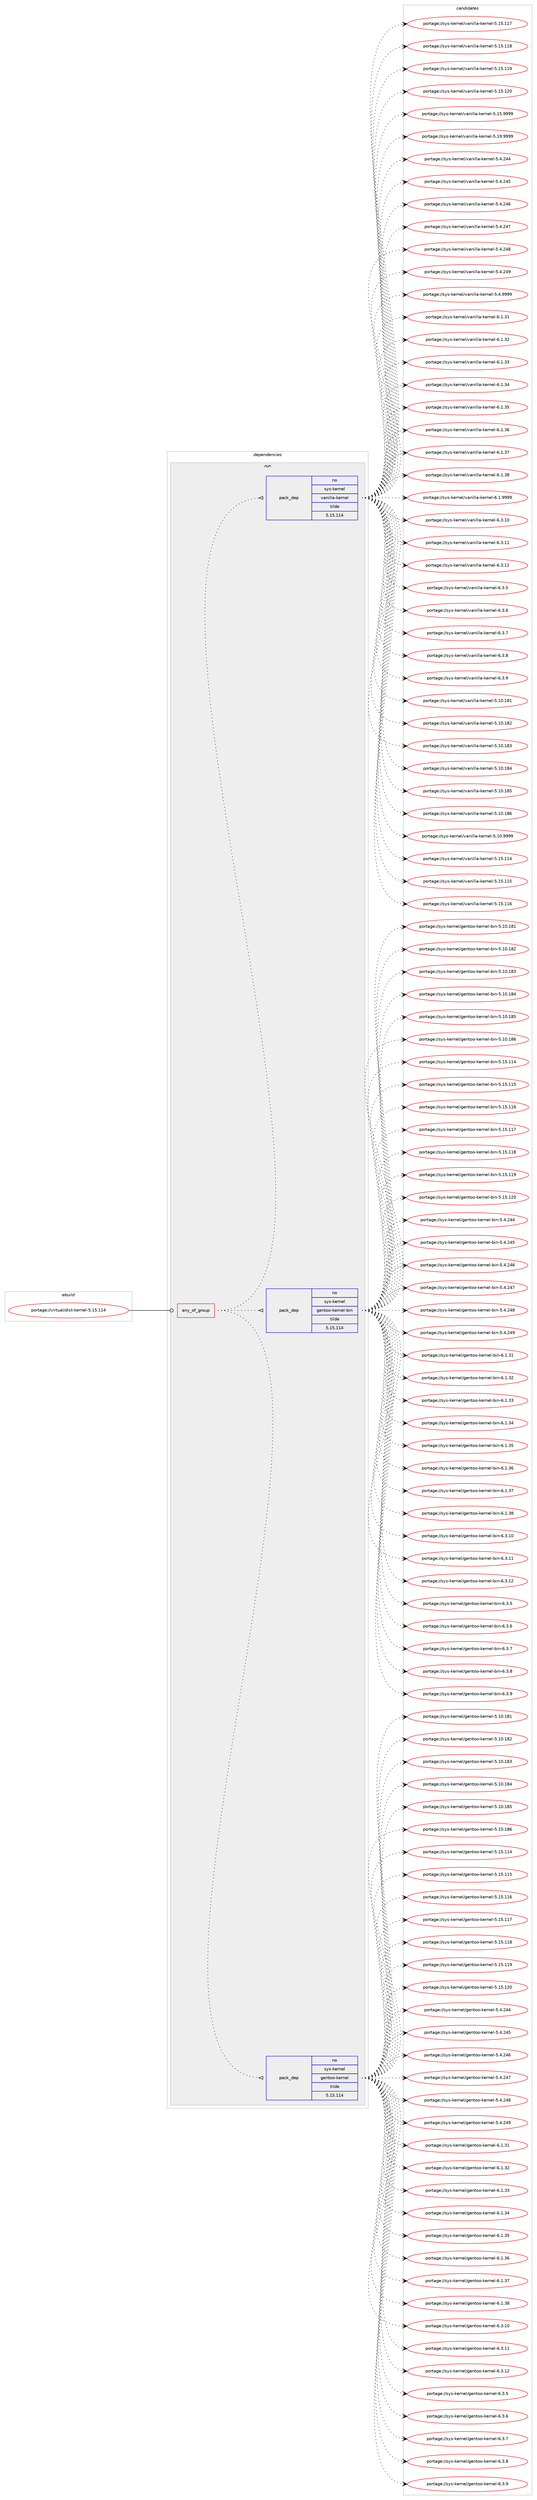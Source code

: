 digraph prolog {

# *************
# Graph options
# *************

newrank=true;
concentrate=true;
compound=true;
graph [rankdir=LR,fontname=Helvetica,fontsize=10,ranksep=1.5];#, ranksep=2.5, nodesep=0.2];
edge  [arrowhead=vee];
node  [fontname=Helvetica,fontsize=10];

# **********
# The ebuild
# **********

subgraph cluster_leftcol {
color=gray;
label=<<i>ebuild</i>>;
id [label="portage://virtual/dist-kernel-5.15.114", color=red, width=4, href="../virtual/dist-kernel-5.15.114.svg"];
}

# ****************
# The dependencies
# ****************

subgraph cluster_midcol {
color=gray;
label=<<i>dependencies</i>>;
subgraph cluster_compile {
fillcolor="#eeeeee";
style=filled;
label=<<i>compile</i>>;
}
subgraph cluster_compileandrun {
fillcolor="#eeeeee";
style=filled;
label=<<i>compile and run</i>>;
}
subgraph cluster_run {
fillcolor="#eeeeee";
style=filled;
label=<<i>run</i>>;
subgraph any15 {
dependency265 [label=<<TABLE BORDER="0" CELLBORDER="1" CELLSPACING="0" CELLPADDING="4"><TR><TD CELLPADDING="10">any_of_group</TD></TR></TABLE>>, shape=none, color=red];subgraph pack154 {
dependency266 [label=<<TABLE BORDER="0" CELLBORDER="1" CELLSPACING="0" CELLPADDING="4" WIDTH="220"><TR><TD ROWSPAN="6" CELLPADDING="30">pack_dep</TD></TR><TR><TD WIDTH="110">no</TD></TR><TR><TD>sys-kernel</TD></TR><TR><TD>gentoo-kernel</TD></TR><TR><TD>tilde</TD></TR><TR><TD>5.15.114</TD></TR></TABLE>>, shape=none, color=blue];
}
dependency265:e -> dependency266:w [weight=20,style="dotted",arrowhead="oinv"];
subgraph pack155 {
dependency267 [label=<<TABLE BORDER="0" CELLBORDER="1" CELLSPACING="0" CELLPADDING="4" WIDTH="220"><TR><TD ROWSPAN="6" CELLPADDING="30">pack_dep</TD></TR><TR><TD WIDTH="110">no</TD></TR><TR><TD>sys-kernel</TD></TR><TR><TD>gentoo-kernel-bin</TD></TR><TR><TD>tilde</TD></TR><TR><TD>5.15.114</TD></TR></TABLE>>, shape=none, color=blue];
}
dependency265:e -> dependency267:w [weight=20,style="dotted",arrowhead="oinv"];
subgraph pack156 {
dependency268 [label=<<TABLE BORDER="0" CELLBORDER="1" CELLSPACING="0" CELLPADDING="4" WIDTH="220"><TR><TD ROWSPAN="6" CELLPADDING="30">pack_dep</TD></TR><TR><TD WIDTH="110">no</TD></TR><TR><TD>sys-kernel</TD></TR><TR><TD>vanilla-kernel</TD></TR><TR><TD>tilde</TD></TR><TR><TD>5.15.114</TD></TR></TABLE>>, shape=none, color=blue];
}
dependency265:e -> dependency268:w [weight=20,style="dotted",arrowhead="oinv"];
}
id:e -> dependency265:w [weight=20,style="solid",arrowhead="odot"];
}
}

# **************
# The candidates
# **************

subgraph cluster_choices {
rank=same;
color=gray;
label=<<i>candidates</i>>;

subgraph choice154 {
color=black;
nodesep=1;
choice115121115451071011141101011084710310111011611111145107101114110101108455346494846495649 [label="portage://sys-kernel/gentoo-kernel-5.10.181", color=red, width=4,href="../sys-kernel/gentoo-kernel-5.10.181.svg"];
choice115121115451071011141101011084710310111011611111145107101114110101108455346494846495650 [label="portage://sys-kernel/gentoo-kernel-5.10.182", color=red, width=4,href="../sys-kernel/gentoo-kernel-5.10.182.svg"];
choice115121115451071011141101011084710310111011611111145107101114110101108455346494846495651 [label="portage://sys-kernel/gentoo-kernel-5.10.183", color=red, width=4,href="../sys-kernel/gentoo-kernel-5.10.183.svg"];
choice115121115451071011141101011084710310111011611111145107101114110101108455346494846495652 [label="portage://sys-kernel/gentoo-kernel-5.10.184", color=red, width=4,href="../sys-kernel/gentoo-kernel-5.10.184.svg"];
choice115121115451071011141101011084710310111011611111145107101114110101108455346494846495653 [label="portage://sys-kernel/gentoo-kernel-5.10.185", color=red, width=4,href="../sys-kernel/gentoo-kernel-5.10.185.svg"];
choice115121115451071011141101011084710310111011611111145107101114110101108455346494846495654 [label="portage://sys-kernel/gentoo-kernel-5.10.186", color=red, width=4,href="../sys-kernel/gentoo-kernel-5.10.186.svg"];
choice115121115451071011141101011084710310111011611111145107101114110101108455346495346494952 [label="portage://sys-kernel/gentoo-kernel-5.15.114", color=red, width=4,href="../sys-kernel/gentoo-kernel-5.15.114.svg"];
choice115121115451071011141101011084710310111011611111145107101114110101108455346495346494953 [label="portage://sys-kernel/gentoo-kernel-5.15.115", color=red, width=4,href="../sys-kernel/gentoo-kernel-5.15.115.svg"];
choice115121115451071011141101011084710310111011611111145107101114110101108455346495346494954 [label="portage://sys-kernel/gentoo-kernel-5.15.116", color=red, width=4,href="../sys-kernel/gentoo-kernel-5.15.116.svg"];
choice115121115451071011141101011084710310111011611111145107101114110101108455346495346494955 [label="portage://sys-kernel/gentoo-kernel-5.15.117", color=red, width=4,href="../sys-kernel/gentoo-kernel-5.15.117.svg"];
choice115121115451071011141101011084710310111011611111145107101114110101108455346495346494956 [label="portage://sys-kernel/gentoo-kernel-5.15.118", color=red, width=4,href="../sys-kernel/gentoo-kernel-5.15.118.svg"];
choice115121115451071011141101011084710310111011611111145107101114110101108455346495346494957 [label="portage://sys-kernel/gentoo-kernel-5.15.119", color=red, width=4,href="../sys-kernel/gentoo-kernel-5.15.119.svg"];
choice115121115451071011141101011084710310111011611111145107101114110101108455346495346495048 [label="portage://sys-kernel/gentoo-kernel-5.15.120", color=red, width=4,href="../sys-kernel/gentoo-kernel-5.15.120.svg"];
choice1151211154510710111411010110847103101110116111111451071011141101011084553465246505252 [label="portage://sys-kernel/gentoo-kernel-5.4.244", color=red, width=4,href="../sys-kernel/gentoo-kernel-5.4.244.svg"];
choice1151211154510710111411010110847103101110116111111451071011141101011084553465246505253 [label="portage://sys-kernel/gentoo-kernel-5.4.245", color=red, width=4,href="../sys-kernel/gentoo-kernel-5.4.245.svg"];
choice1151211154510710111411010110847103101110116111111451071011141101011084553465246505254 [label="portage://sys-kernel/gentoo-kernel-5.4.246", color=red, width=4,href="../sys-kernel/gentoo-kernel-5.4.246.svg"];
choice1151211154510710111411010110847103101110116111111451071011141101011084553465246505255 [label="portage://sys-kernel/gentoo-kernel-5.4.247", color=red, width=4,href="../sys-kernel/gentoo-kernel-5.4.247.svg"];
choice1151211154510710111411010110847103101110116111111451071011141101011084553465246505256 [label="portage://sys-kernel/gentoo-kernel-5.4.248", color=red, width=4,href="../sys-kernel/gentoo-kernel-5.4.248.svg"];
choice1151211154510710111411010110847103101110116111111451071011141101011084553465246505257 [label="portage://sys-kernel/gentoo-kernel-5.4.249", color=red, width=4,href="../sys-kernel/gentoo-kernel-5.4.249.svg"];
choice11512111545107101114110101108471031011101161111114510710111411010110845544649465149 [label="portage://sys-kernel/gentoo-kernel-6.1.31", color=red, width=4,href="../sys-kernel/gentoo-kernel-6.1.31.svg"];
choice11512111545107101114110101108471031011101161111114510710111411010110845544649465150 [label="portage://sys-kernel/gentoo-kernel-6.1.32", color=red, width=4,href="../sys-kernel/gentoo-kernel-6.1.32.svg"];
choice11512111545107101114110101108471031011101161111114510710111411010110845544649465151 [label="portage://sys-kernel/gentoo-kernel-6.1.33", color=red, width=4,href="../sys-kernel/gentoo-kernel-6.1.33.svg"];
choice11512111545107101114110101108471031011101161111114510710111411010110845544649465152 [label="portage://sys-kernel/gentoo-kernel-6.1.34", color=red, width=4,href="../sys-kernel/gentoo-kernel-6.1.34.svg"];
choice11512111545107101114110101108471031011101161111114510710111411010110845544649465153 [label="portage://sys-kernel/gentoo-kernel-6.1.35", color=red, width=4,href="../sys-kernel/gentoo-kernel-6.1.35.svg"];
choice11512111545107101114110101108471031011101161111114510710111411010110845544649465154 [label="portage://sys-kernel/gentoo-kernel-6.1.36", color=red, width=4,href="../sys-kernel/gentoo-kernel-6.1.36.svg"];
choice11512111545107101114110101108471031011101161111114510710111411010110845544649465155 [label="portage://sys-kernel/gentoo-kernel-6.1.37", color=red, width=4,href="../sys-kernel/gentoo-kernel-6.1.37.svg"];
choice11512111545107101114110101108471031011101161111114510710111411010110845544649465156 [label="portage://sys-kernel/gentoo-kernel-6.1.38", color=red, width=4,href="../sys-kernel/gentoo-kernel-6.1.38.svg"];
choice11512111545107101114110101108471031011101161111114510710111411010110845544651464948 [label="portage://sys-kernel/gentoo-kernel-6.3.10", color=red, width=4,href="../sys-kernel/gentoo-kernel-6.3.10.svg"];
choice11512111545107101114110101108471031011101161111114510710111411010110845544651464949 [label="portage://sys-kernel/gentoo-kernel-6.3.11", color=red, width=4,href="../sys-kernel/gentoo-kernel-6.3.11.svg"];
choice11512111545107101114110101108471031011101161111114510710111411010110845544651464950 [label="portage://sys-kernel/gentoo-kernel-6.3.12", color=red, width=4,href="../sys-kernel/gentoo-kernel-6.3.12.svg"];
choice115121115451071011141101011084710310111011611111145107101114110101108455446514653 [label="portage://sys-kernel/gentoo-kernel-6.3.5", color=red, width=4,href="../sys-kernel/gentoo-kernel-6.3.5.svg"];
choice115121115451071011141101011084710310111011611111145107101114110101108455446514654 [label="portage://sys-kernel/gentoo-kernel-6.3.6", color=red, width=4,href="../sys-kernel/gentoo-kernel-6.3.6.svg"];
choice115121115451071011141101011084710310111011611111145107101114110101108455446514655 [label="portage://sys-kernel/gentoo-kernel-6.3.7", color=red, width=4,href="../sys-kernel/gentoo-kernel-6.3.7.svg"];
choice115121115451071011141101011084710310111011611111145107101114110101108455446514656 [label="portage://sys-kernel/gentoo-kernel-6.3.8", color=red, width=4,href="../sys-kernel/gentoo-kernel-6.3.8.svg"];
choice115121115451071011141101011084710310111011611111145107101114110101108455446514657 [label="portage://sys-kernel/gentoo-kernel-6.3.9", color=red, width=4,href="../sys-kernel/gentoo-kernel-6.3.9.svg"];
dependency266:e -> choice115121115451071011141101011084710310111011611111145107101114110101108455346494846495649:w [style=dotted,weight="100"];
dependency266:e -> choice115121115451071011141101011084710310111011611111145107101114110101108455346494846495650:w [style=dotted,weight="100"];
dependency266:e -> choice115121115451071011141101011084710310111011611111145107101114110101108455346494846495651:w [style=dotted,weight="100"];
dependency266:e -> choice115121115451071011141101011084710310111011611111145107101114110101108455346494846495652:w [style=dotted,weight="100"];
dependency266:e -> choice115121115451071011141101011084710310111011611111145107101114110101108455346494846495653:w [style=dotted,weight="100"];
dependency266:e -> choice115121115451071011141101011084710310111011611111145107101114110101108455346494846495654:w [style=dotted,weight="100"];
dependency266:e -> choice115121115451071011141101011084710310111011611111145107101114110101108455346495346494952:w [style=dotted,weight="100"];
dependency266:e -> choice115121115451071011141101011084710310111011611111145107101114110101108455346495346494953:w [style=dotted,weight="100"];
dependency266:e -> choice115121115451071011141101011084710310111011611111145107101114110101108455346495346494954:w [style=dotted,weight="100"];
dependency266:e -> choice115121115451071011141101011084710310111011611111145107101114110101108455346495346494955:w [style=dotted,weight="100"];
dependency266:e -> choice115121115451071011141101011084710310111011611111145107101114110101108455346495346494956:w [style=dotted,weight="100"];
dependency266:e -> choice115121115451071011141101011084710310111011611111145107101114110101108455346495346494957:w [style=dotted,weight="100"];
dependency266:e -> choice115121115451071011141101011084710310111011611111145107101114110101108455346495346495048:w [style=dotted,weight="100"];
dependency266:e -> choice1151211154510710111411010110847103101110116111111451071011141101011084553465246505252:w [style=dotted,weight="100"];
dependency266:e -> choice1151211154510710111411010110847103101110116111111451071011141101011084553465246505253:w [style=dotted,weight="100"];
dependency266:e -> choice1151211154510710111411010110847103101110116111111451071011141101011084553465246505254:w [style=dotted,weight="100"];
dependency266:e -> choice1151211154510710111411010110847103101110116111111451071011141101011084553465246505255:w [style=dotted,weight="100"];
dependency266:e -> choice1151211154510710111411010110847103101110116111111451071011141101011084553465246505256:w [style=dotted,weight="100"];
dependency266:e -> choice1151211154510710111411010110847103101110116111111451071011141101011084553465246505257:w [style=dotted,weight="100"];
dependency266:e -> choice11512111545107101114110101108471031011101161111114510710111411010110845544649465149:w [style=dotted,weight="100"];
dependency266:e -> choice11512111545107101114110101108471031011101161111114510710111411010110845544649465150:w [style=dotted,weight="100"];
dependency266:e -> choice11512111545107101114110101108471031011101161111114510710111411010110845544649465151:w [style=dotted,weight="100"];
dependency266:e -> choice11512111545107101114110101108471031011101161111114510710111411010110845544649465152:w [style=dotted,weight="100"];
dependency266:e -> choice11512111545107101114110101108471031011101161111114510710111411010110845544649465153:w [style=dotted,weight="100"];
dependency266:e -> choice11512111545107101114110101108471031011101161111114510710111411010110845544649465154:w [style=dotted,weight="100"];
dependency266:e -> choice11512111545107101114110101108471031011101161111114510710111411010110845544649465155:w [style=dotted,weight="100"];
dependency266:e -> choice11512111545107101114110101108471031011101161111114510710111411010110845544649465156:w [style=dotted,weight="100"];
dependency266:e -> choice11512111545107101114110101108471031011101161111114510710111411010110845544651464948:w [style=dotted,weight="100"];
dependency266:e -> choice11512111545107101114110101108471031011101161111114510710111411010110845544651464949:w [style=dotted,weight="100"];
dependency266:e -> choice11512111545107101114110101108471031011101161111114510710111411010110845544651464950:w [style=dotted,weight="100"];
dependency266:e -> choice115121115451071011141101011084710310111011611111145107101114110101108455446514653:w [style=dotted,weight="100"];
dependency266:e -> choice115121115451071011141101011084710310111011611111145107101114110101108455446514654:w [style=dotted,weight="100"];
dependency266:e -> choice115121115451071011141101011084710310111011611111145107101114110101108455446514655:w [style=dotted,weight="100"];
dependency266:e -> choice115121115451071011141101011084710310111011611111145107101114110101108455446514656:w [style=dotted,weight="100"];
dependency266:e -> choice115121115451071011141101011084710310111011611111145107101114110101108455446514657:w [style=dotted,weight="100"];
}
subgraph choice155 {
color=black;
nodesep=1;
choice1151211154510710111411010110847103101110116111111451071011141101011084598105110455346494846495649 [label="portage://sys-kernel/gentoo-kernel-bin-5.10.181", color=red, width=4,href="../sys-kernel/gentoo-kernel-bin-5.10.181.svg"];
choice1151211154510710111411010110847103101110116111111451071011141101011084598105110455346494846495650 [label="portage://sys-kernel/gentoo-kernel-bin-5.10.182", color=red, width=4,href="../sys-kernel/gentoo-kernel-bin-5.10.182.svg"];
choice1151211154510710111411010110847103101110116111111451071011141101011084598105110455346494846495651 [label="portage://sys-kernel/gentoo-kernel-bin-5.10.183", color=red, width=4,href="../sys-kernel/gentoo-kernel-bin-5.10.183.svg"];
choice1151211154510710111411010110847103101110116111111451071011141101011084598105110455346494846495652 [label="portage://sys-kernel/gentoo-kernel-bin-5.10.184", color=red, width=4,href="../sys-kernel/gentoo-kernel-bin-5.10.184.svg"];
choice1151211154510710111411010110847103101110116111111451071011141101011084598105110455346494846495653 [label="portage://sys-kernel/gentoo-kernel-bin-5.10.185", color=red, width=4,href="../sys-kernel/gentoo-kernel-bin-5.10.185.svg"];
choice1151211154510710111411010110847103101110116111111451071011141101011084598105110455346494846495654 [label="portage://sys-kernel/gentoo-kernel-bin-5.10.186", color=red, width=4,href="../sys-kernel/gentoo-kernel-bin-5.10.186.svg"];
choice1151211154510710111411010110847103101110116111111451071011141101011084598105110455346495346494952 [label="portage://sys-kernel/gentoo-kernel-bin-5.15.114", color=red, width=4,href="../sys-kernel/gentoo-kernel-bin-5.15.114.svg"];
choice1151211154510710111411010110847103101110116111111451071011141101011084598105110455346495346494953 [label="portage://sys-kernel/gentoo-kernel-bin-5.15.115", color=red, width=4,href="../sys-kernel/gentoo-kernel-bin-5.15.115.svg"];
choice1151211154510710111411010110847103101110116111111451071011141101011084598105110455346495346494954 [label="portage://sys-kernel/gentoo-kernel-bin-5.15.116", color=red, width=4,href="../sys-kernel/gentoo-kernel-bin-5.15.116.svg"];
choice1151211154510710111411010110847103101110116111111451071011141101011084598105110455346495346494955 [label="portage://sys-kernel/gentoo-kernel-bin-5.15.117", color=red, width=4,href="../sys-kernel/gentoo-kernel-bin-5.15.117.svg"];
choice1151211154510710111411010110847103101110116111111451071011141101011084598105110455346495346494956 [label="portage://sys-kernel/gentoo-kernel-bin-5.15.118", color=red, width=4,href="../sys-kernel/gentoo-kernel-bin-5.15.118.svg"];
choice1151211154510710111411010110847103101110116111111451071011141101011084598105110455346495346494957 [label="portage://sys-kernel/gentoo-kernel-bin-5.15.119", color=red, width=4,href="../sys-kernel/gentoo-kernel-bin-5.15.119.svg"];
choice1151211154510710111411010110847103101110116111111451071011141101011084598105110455346495346495048 [label="portage://sys-kernel/gentoo-kernel-bin-5.15.120", color=red, width=4,href="../sys-kernel/gentoo-kernel-bin-5.15.120.svg"];
choice11512111545107101114110101108471031011101161111114510710111411010110845981051104553465246505252 [label="portage://sys-kernel/gentoo-kernel-bin-5.4.244", color=red, width=4,href="../sys-kernel/gentoo-kernel-bin-5.4.244.svg"];
choice11512111545107101114110101108471031011101161111114510710111411010110845981051104553465246505253 [label="portage://sys-kernel/gentoo-kernel-bin-5.4.245", color=red, width=4,href="../sys-kernel/gentoo-kernel-bin-5.4.245.svg"];
choice11512111545107101114110101108471031011101161111114510710111411010110845981051104553465246505254 [label="portage://sys-kernel/gentoo-kernel-bin-5.4.246", color=red, width=4,href="../sys-kernel/gentoo-kernel-bin-5.4.246.svg"];
choice11512111545107101114110101108471031011101161111114510710111411010110845981051104553465246505255 [label="portage://sys-kernel/gentoo-kernel-bin-5.4.247", color=red, width=4,href="../sys-kernel/gentoo-kernel-bin-5.4.247.svg"];
choice11512111545107101114110101108471031011101161111114510710111411010110845981051104553465246505256 [label="portage://sys-kernel/gentoo-kernel-bin-5.4.248", color=red, width=4,href="../sys-kernel/gentoo-kernel-bin-5.4.248.svg"];
choice11512111545107101114110101108471031011101161111114510710111411010110845981051104553465246505257 [label="portage://sys-kernel/gentoo-kernel-bin-5.4.249", color=red, width=4,href="../sys-kernel/gentoo-kernel-bin-5.4.249.svg"];
choice115121115451071011141101011084710310111011611111145107101114110101108459810511045544649465149 [label="portage://sys-kernel/gentoo-kernel-bin-6.1.31", color=red, width=4,href="../sys-kernel/gentoo-kernel-bin-6.1.31.svg"];
choice115121115451071011141101011084710310111011611111145107101114110101108459810511045544649465150 [label="portage://sys-kernel/gentoo-kernel-bin-6.1.32", color=red, width=4,href="../sys-kernel/gentoo-kernel-bin-6.1.32.svg"];
choice115121115451071011141101011084710310111011611111145107101114110101108459810511045544649465151 [label="portage://sys-kernel/gentoo-kernel-bin-6.1.33", color=red, width=4,href="../sys-kernel/gentoo-kernel-bin-6.1.33.svg"];
choice115121115451071011141101011084710310111011611111145107101114110101108459810511045544649465152 [label="portage://sys-kernel/gentoo-kernel-bin-6.1.34", color=red, width=4,href="../sys-kernel/gentoo-kernel-bin-6.1.34.svg"];
choice115121115451071011141101011084710310111011611111145107101114110101108459810511045544649465153 [label="portage://sys-kernel/gentoo-kernel-bin-6.1.35", color=red, width=4,href="../sys-kernel/gentoo-kernel-bin-6.1.35.svg"];
choice115121115451071011141101011084710310111011611111145107101114110101108459810511045544649465154 [label="portage://sys-kernel/gentoo-kernel-bin-6.1.36", color=red, width=4,href="../sys-kernel/gentoo-kernel-bin-6.1.36.svg"];
choice115121115451071011141101011084710310111011611111145107101114110101108459810511045544649465155 [label="portage://sys-kernel/gentoo-kernel-bin-6.1.37", color=red, width=4,href="../sys-kernel/gentoo-kernel-bin-6.1.37.svg"];
choice115121115451071011141101011084710310111011611111145107101114110101108459810511045544649465156 [label="portage://sys-kernel/gentoo-kernel-bin-6.1.38", color=red, width=4,href="../sys-kernel/gentoo-kernel-bin-6.1.38.svg"];
choice115121115451071011141101011084710310111011611111145107101114110101108459810511045544651464948 [label="portage://sys-kernel/gentoo-kernel-bin-6.3.10", color=red, width=4,href="../sys-kernel/gentoo-kernel-bin-6.3.10.svg"];
choice115121115451071011141101011084710310111011611111145107101114110101108459810511045544651464949 [label="portage://sys-kernel/gentoo-kernel-bin-6.3.11", color=red, width=4,href="../sys-kernel/gentoo-kernel-bin-6.3.11.svg"];
choice115121115451071011141101011084710310111011611111145107101114110101108459810511045544651464950 [label="portage://sys-kernel/gentoo-kernel-bin-6.3.12", color=red, width=4,href="../sys-kernel/gentoo-kernel-bin-6.3.12.svg"];
choice1151211154510710111411010110847103101110116111111451071011141101011084598105110455446514653 [label="portage://sys-kernel/gentoo-kernel-bin-6.3.5", color=red, width=4,href="../sys-kernel/gentoo-kernel-bin-6.3.5.svg"];
choice1151211154510710111411010110847103101110116111111451071011141101011084598105110455446514654 [label="portage://sys-kernel/gentoo-kernel-bin-6.3.6", color=red, width=4,href="../sys-kernel/gentoo-kernel-bin-6.3.6.svg"];
choice1151211154510710111411010110847103101110116111111451071011141101011084598105110455446514655 [label="portage://sys-kernel/gentoo-kernel-bin-6.3.7", color=red, width=4,href="../sys-kernel/gentoo-kernel-bin-6.3.7.svg"];
choice1151211154510710111411010110847103101110116111111451071011141101011084598105110455446514656 [label="portage://sys-kernel/gentoo-kernel-bin-6.3.8", color=red, width=4,href="../sys-kernel/gentoo-kernel-bin-6.3.8.svg"];
choice1151211154510710111411010110847103101110116111111451071011141101011084598105110455446514657 [label="portage://sys-kernel/gentoo-kernel-bin-6.3.9", color=red, width=4,href="../sys-kernel/gentoo-kernel-bin-6.3.9.svg"];
dependency267:e -> choice1151211154510710111411010110847103101110116111111451071011141101011084598105110455346494846495649:w [style=dotted,weight="100"];
dependency267:e -> choice1151211154510710111411010110847103101110116111111451071011141101011084598105110455346494846495650:w [style=dotted,weight="100"];
dependency267:e -> choice1151211154510710111411010110847103101110116111111451071011141101011084598105110455346494846495651:w [style=dotted,weight="100"];
dependency267:e -> choice1151211154510710111411010110847103101110116111111451071011141101011084598105110455346494846495652:w [style=dotted,weight="100"];
dependency267:e -> choice1151211154510710111411010110847103101110116111111451071011141101011084598105110455346494846495653:w [style=dotted,weight="100"];
dependency267:e -> choice1151211154510710111411010110847103101110116111111451071011141101011084598105110455346494846495654:w [style=dotted,weight="100"];
dependency267:e -> choice1151211154510710111411010110847103101110116111111451071011141101011084598105110455346495346494952:w [style=dotted,weight="100"];
dependency267:e -> choice1151211154510710111411010110847103101110116111111451071011141101011084598105110455346495346494953:w [style=dotted,weight="100"];
dependency267:e -> choice1151211154510710111411010110847103101110116111111451071011141101011084598105110455346495346494954:w [style=dotted,weight="100"];
dependency267:e -> choice1151211154510710111411010110847103101110116111111451071011141101011084598105110455346495346494955:w [style=dotted,weight="100"];
dependency267:e -> choice1151211154510710111411010110847103101110116111111451071011141101011084598105110455346495346494956:w [style=dotted,weight="100"];
dependency267:e -> choice1151211154510710111411010110847103101110116111111451071011141101011084598105110455346495346494957:w [style=dotted,weight="100"];
dependency267:e -> choice1151211154510710111411010110847103101110116111111451071011141101011084598105110455346495346495048:w [style=dotted,weight="100"];
dependency267:e -> choice11512111545107101114110101108471031011101161111114510710111411010110845981051104553465246505252:w [style=dotted,weight="100"];
dependency267:e -> choice11512111545107101114110101108471031011101161111114510710111411010110845981051104553465246505253:w [style=dotted,weight="100"];
dependency267:e -> choice11512111545107101114110101108471031011101161111114510710111411010110845981051104553465246505254:w [style=dotted,weight="100"];
dependency267:e -> choice11512111545107101114110101108471031011101161111114510710111411010110845981051104553465246505255:w [style=dotted,weight="100"];
dependency267:e -> choice11512111545107101114110101108471031011101161111114510710111411010110845981051104553465246505256:w [style=dotted,weight="100"];
dependency267:e -> choice11512111545107101114110101108471031011101161111114510710111411010110845981051104553465246505257:w [style=dotted,weight="100"];
dependency267:e -> choice115121115451071011141101011084710310111011611111145107101114110101108459810511045544649465149:w [style=dotted,weight="100"];
dependency267:e -> choice115121115451071011141101011084710310111011611111145107101114110101108459810511045544649465150:w [style=dotted,weight="100"];
dependency267:e -> choice115121115451071011141101011084710310111011611111145107101114110101108459810511045544649465151:w [style=dotted,weight="100"];
dependency267:e -> choice115121115451071011141101011084710310111011611111145107101114110101108459810511045544649465152:w [style=dotted,weight="100"];
dependency267:e -> choice115121115451071011141101011084710310111011611111145107101114110101108459810511045544649465153:w [style=dotted,weight="100"];
dependency267:e -> choice115121115451071011141101011084710310111011611111145107101114110101108459810511045544649465154:w [style=dotted,weight="100"];
dependency267:e -> choice115121115451071011141101011084710310111011611111145107101114110101108459810511045544649465155:w [style=dotted,weight="100"];
dependency267:e -> choice115121115451071011141101011084710310111011611111145107101114110101108459810511045544649465156:w [style=dotted,weight="100"];
dependency267:e -> choice115121115451071011141101011084710310111011611111145107101114110101108459810511045544651464948:w [style=dotted,weight="100"];
dependency267:e -> choice115121115451071011141101011084710310111011611111145107101114110101108459810511045544651464949:w [style=dotted,weight="100"];
dependency267:e -> choice115121115451071011141101011084710310111011611111145107101114110101108459810511045544651464950:w [style=dotted,weight="100"];
dependency267:e -> choice1151211154510710111411010110847103101110116111111451071011141101011084598105110455446514653:w [style=dotted,weight="100"];
dependency267:e -> choice1151211154510710111411010110847103101110116111111451071011141101011084598105110455446514654:w [style=dotted,weight="100"];
dependency267:e -> choice1151211154510710111411010110847103101110116111111451071011141101011084598105110455446514655:w [style=dotted,weight="100"];
dependency267:e -> choice1151211154510710111411010110847103101110116111111451071011141101011084598105110455446514656:w [style=dotted,weight="100"];
dependency267:e -> choice1151211154510710111411010110847103101110116111111451071011141101011084598105110455446514657:w [style=dotted,weight="100"];
}
subgraph choice156 {
color=black;
nodesep=1;
choice1151211154510710111411010110847118971101051081089745107101114110101108455346494846495649 [label="portage://sys-kernel/vanilla-kernel-5.10.181", color=red, width=4,href="../sys-kernel/vanilla-kernel-5.10.181.svg"];
choice1151211154510710111411010110847118971101051081089745107101114110101108455346494846495650 [label="portage://sys-kernel/vanilla-kernel-5.10.182", color=red, width=4,href="../sys-kernel/vanilla-kernel-5.10.182.svg"];
choice1151211154510710111411010110847118971101051081089745107101114110101108455346494846495651 [label="portage://sys-kernel/vanilla-kernel-5.10.183", color=red, width=4,href="../sys-kernel/vanilla-kernel-5.10.183.svg"];
choice1151211154510710111411010110847118971101051081089745107101114110101108455346494846495652 [label="portage://sys-kernel/vanilla-kernel-5.10.184", color=red, width=4,href="../sys-kernel/vanilla-kernel-5.10.184.svg"];
choice1151211154510710111411010110847118971101051081089745107101114110101108455346494846495653 [label="portage://sys-kernel/vanilla-kernel-5.10.185", color=red, width=4,href="../sys-kernel/vanilla-kernel-5.10.185.svg"];
choice1151211154510710111411010110847118971101051081089745107101114110101108455346494846495654 [label="portage://sys-kernel/vanilla-kernel-5.10.186", color=red, width=4,href="../sys-kernel/vanilla-kernel-5.10.186.svg"];
choice115121115451071011141101011084711897110105108108974510710111411010110845534649484657575757 [label="portage://sys-kernel/vanilla-kernel-5.10.9999", color=red, width=4,href="../sys-kernel/vanilla-kernel-5.10.9999.svg"];
choice1151211154510710111411010110847118971101051081089745107101114110101108455346495346494952 [label="portage://sys-kernel/vanilla-kernel-5.15.114", color=red, width=4,href="../sys-kernel/vanilla-kernel-5.15.114.svg"];
choice1151211154510710111411010110847118971101051081089745107101114110101108455346495346494953 [label="portage://sys-kernel/vanilla-kernel-5.15.115", color=red, width=4,href="../sys-kernel/vanilla-kernel-5.15.115.svg"];
choice1151211154510710111411010110847118971101051081089745107101114110101108455346495346494954 [label="portage://sys-kernel/vanilla-kernel-5.15.116", color=red, width=4,href="../sys-kernel/vanilla-kernel-5.15.116.svg"];
choice1151211154510710111411010110847118971101051081089745107101114110101108455346495346494955 [label="portage://sys-kernel/vanilla-kernel-5.15.117", color=red, width=4,href="../sys-kernel/vanilla-kernel-5.15.117.svg"];
choice1151211154510710111411010110847118971101051081089745107101114110101108455346495346494956 [label="portage://sys-kernel/vanilla-kernel-5.15.118", color=red, width=4,href="../sys-kernel/vanilla-kernel-5.15.118.svg"];
choice1151211154510710111411010110847118971101051081089745107101114110101108455346495346494957 [label="portage://sys-kernel/vanilla-kernel-5.15.119", color=red, width=4,href="../sys-kernel/vanilla-kernel-5.15.119.svg"];
choice1151211154510710111411010110847118971101051081089745107101114110101108455346495346495048 [label="portage://sys-kernel/vanilla-kernel-5.15.120", color=red, width=4,href="../sys-kernel/vanilla-kernel-5.15.120.svg"];
choice115121115451071011141101011084711897110105108108974510710111411010110845534649534657575757 [label="portage://sys-kernel/vanilla-kernel-5.15.9999", color=red, width=4,href="../sys-kernel/vanilla-kernel-5.15.9999.svg"];
choice115121115451071011141101011084711897110105108108974510710111411010110845534649574657575757 [label="portage://sys-kernel/vanilla-kernel-5.19.9999", color=red, width=4,href="../sys-kernel/vanilla-kernel-5.19.9999.svg"];
choice11512111545107101114110101108471189711010510810897451071011141101011084553465246505252 [label="portage://sys-kernel/vanilla-kernel-5.4.244", color=red, width=4,href="../sys-kernel/vanilla-kernel-5.4.244.svg"];
choice11512111545107101114110101108471189711010510810897451071011141101011084553465246505253 [label="portage://sys-kernel/vanilla-kernel-5.4.245", color=red, width=4,href="../sys-kernel/vanilla-kernel-5.4.245.svg"];
choice11512111545107101114110101108471189711010510810897451071011141101011084553465246505254 [label="portage://sys-kernel/vanilla-kernel-5.4.246", color=red, width=4,href="../sys-kernel/vanilla-kernel-5.4.246.svg"];
choice11512111545107101114110101108471189711010510810897451071011141101011084553465246505255 [label="portage://sys-kernel/vanilla-kernel-5.4.247", color=red, width=4,href="../sys-kernel/vanilla-kernel-5.4.247.svg"];
choice11512111545107101114110101108471189711010510810897451071011141101011084553465246505256 [label="portage://sys-kernel/vanilla-kernel-5.4.248", color=red, width=4,href="../sys-kernel/vanilla-kernel-5.4.248.svg"];
choice11512111545107101114110101108471189711010510810897451071011141101011084553465246505257 [label="portage://sys-kernel/vanilla-kernel-5.4.249", color=red, width=4,href="../sys-kernel/vanilla-kernel-5.4.249.svg"];
choice1151211154510710111411010110847118971101051081089745107101114110101108455346524657575757 [label="portage://sys-kernel/vanilla-kernel-5.4.9999", color=red, width=4,href="../sys-kernel/vanilla-kernel-5.4.9999.svg"];
choice115121115451071011141101011084711897110105108108974510710111411010110845544649465149 [label="portage://sys-kernel/vanilla-kernel-6.1.31", color=red, width=4,href="../sys-kernel/vanilla-kernel-6.1.31.svg"];
choice115121115451071011141101011084711897110105108108974510710111411010110845544649465150 [label="portage://sys-kernel/vanilla-kernel-6.1.32", color=red, width=4,href="../sys-kernel/vanilla-kernel-6.1.32.svg"];
choice115121115451071011141101011084711897110105108108974510710111411010110845544649465151 [label="portage://sys-kernel/vanilla-kernel-6.1.33", color=red, width=4,href="../sys-kernel/vanilla-kernel-6.1.33.svg"];
choice115121115451071011141101011084711897110105108108974510710111411010110845544649465152 [label="portage://sys-kernel/vanilla-kernel-6.1.34", color=red, width=4,href="../sys-kernel/vanilla-kernel-6.1.34.svg"];
choice115121115451071011141101011084711897110105108108974510710111411010110845544649465153 [label="portage://sys-kernel/vanilla-kernel-6.1.35", color=red, width=4,href="../sys-kernel/vanilla-kernel-6.1.35.svg"];
choice115121115451071011141101011084711897110105108108974510710111411010110845544649465154 [label="portage://sys-kernel/vanilla-kernel-6.1.36", color=red, width=4,href="../sys-kernel/vanilla-kernel-6.1.36.svg"];
choice115121115451071011141101011084711897110105108108974510710111411010110845544649465155 [label="portage://sys-kernel/vanilla-kernel-6.1.37", color=red, width=4,href="../sys-kernel/vanilla-kernel-6.1.37.svg"];
choice115121115451071011141101011084711897110105108108974510710111411010110845544649465156 [label="portage://sys-kernel/vanilla-kernel-6.1.38", color=red, width=4,href="../sys-kernel/vanilla-kernel-6.1.38.svg"];
choice1151211154510710111411010110847118971101051081089745107101114110101108455446494657575757 [label="portage://sys-kernel/vanilla-kernel-6.1.9999", color=red, width=4,href="../sys-kernel/vanilla-kernel-6.1.9999.svg"];
choice115121115451071011141101011084711897110105108108974510710111411010110845544651464948 [label="portage://sys-kernel/vanilla-kernel-6.3.10", color=red, width=4,href="../sys-kernel/vanilla-kernel-6.3.10.svg"];
choice115121115451071011141101011084711897110105108108974510710111411010110845544651464949 [label="portage://sys-kernel/vanilla-kernel-6.3.11", color=red, width=4,href="../sys-kernel/vanilla-kernel-6.3.11.svg"];
choice115121115451071011141101011084711897110105108108974510710111411010110845544651464950 [label="portage://sys-kernel/vanilla-kernel-6.3.12", color=red, width=4,href="../sys-kernel/vanilla-kernel-6.3.12.svg"];
choice1151211154510710111411010110847118971101051081089745107101114110101108455446514653 [label="portage://sys-kernel/vanilla-kernel-6.3.5", color=red, width=4,href="../sys-kernel/vanilla-kernel-6.3.5.svg"];
choice1151211154510710111411010110847118971101051081089745107101114110101108455446514654 [label="portage://sys-kernel/vanilla-kernel-6.3.6", color=red, width=4,href="../sys-kernel/vanilla-kernel-6.3.6.svg"];
choice1151211154510710111411010110847118971101051081089745107101114110101108455446514655 [label="portage://sys-kernel/vanilla-kernel-6.3.7", color=red, width=4,href="../sys-kernel/vanilla-kernel-6.3.7.svg"];
choice1151211154510710111411010110847118971101051081089745107101114110101108455446514656 [label="portage://sys-kernel/vanilla-kernel-6.3.8", color=red, width=4,href="../sys-kernel/vanilla-kernel-6.3.8.svg"];
choice1151211154510710111411010110847118971101051081089745107101114110101108455446514657 [label="portage://sys-kernel/vanilla-kernel-6.3.9", color=red, width=4,href="../sys-kernel/vanilla-kernel-6.3.9.svg"];
dependency268:e -> choice1151211154510710111411010110847118971101051081089745107101114110101108455346494846495649:w [style=dotted,weight="100"];
dependency268:e -> choice1151211154510710111411010110847118971101051081089745107101114110101108455346494846495650:w [style=dotted,weight="100"];
dependency268:e -> choice1151211154510710111411010110847118971101051081089745107101114110101108455346494846495651:w [style=dotted,weight="100"];
dependency268:e -> choice1151211154510710111411010110847118971101051081089745107101114110101108455346494846495652:w [style=dotted,weight="100"];
dependency268:e -> choice1151211154510710111411010110847118971101051081089745107101114110101108455346494846495653:w [style=dotted,weight="100"];
dependency268:e -> choice1151211154510710111411010110847118971101051081089745107101114110101108455346494846495654:w [style=dotted,weight="100"];
dependency268:e -> choice115121115451071011141101011084711897110105108108974510710111411010110845534649484657575757:w [style=dotted,weight="100"];
dependency268:e -> choice1151211154510710111411010110847118971101051081089745107101114110101108455346495346494952:w [style=dotted,weight="100"];
dependency268:e -> choice1151211154510710111411010110847118971101051081089745107101114110101108455346495346494953:w [style=dotted,weight="100"];
dependency268:e -> choice1151211154510710111411010110847118971101051081089745107101114110101108455346495346494954:w [style=dotted,weight="100"];
dependency268:e -> choice1151211154510710111411010110847118971101051081089745107101114110101108455346495346494955:w [style=dotted,weight="100"];
dependency268:e -> choice1151211154510710111411010110847118971101051081089745107101114110101108455346495346494956:w [style=dotted,weight="100"];
dependency268:e -> choice1151211154510710111411010110847118971101051081089745107101114110101108455346495346494957:w [style=dotted,weight="100"];
dependency268:e -> choice1151211154510710111411010110847118971101051081089745107101114110101108455346495346495048:w [style=dotted,weight="100"];
dependency268:e -> choice115121115451071011141101011084711897110105108108974510710111411010110845534649534657575757:w [style=dotted,weight="100"];
dependency268:e -> choice115121115451071011141101011084711897110105108108974510710111411010110845534649574657575757:w [style=dotted,weight="100"];
dependency268:e -> choice11512111545107101114110101108471189711010510810897451071011141101011084553465246505252:w [style=dotted,weight="100"];
dependency268:e -> choice11512111545107101114110101108471189711010510810897451071011141101011084553465246505253:w [style=dotted,weight="100"];
dependency268:e -> choice11512111545107101114110101108471189711010510810897451071011141101011084553465246505254:w [style=dotted,weight="100"];
dependency268:e -> choice11512111545107101114110101108471189711010510810897451071011141101011084553465246505255:w [style=dotted,weight="100"];
dependency268:e -> choice11512111545107101114110101108471189711010510810897451071011141101011084553465246505256:w [style=dotted,weight="100"];
dependency268:e -> choice11512111545107101114110101108471189711010510810897451071011141101011084553465246505257:w [style=dotted,weight="100"];
dependency268:e -> choice1151211154510710111411010110847118971101051081089745107101114110101108455346524657575757:w [style=dotted,weight="100"];
dependency268:e -> choice115121115451071011141101011084711897110105108108974510710111411010110845544649465149:w [style=dotted,weight="100"];
dependency268:e -> choice115121115451071011141101011084711897110105108108974510710111411010110845544649465150:w [style=dotted,weight="100"];
dependency268:e -> choice115121115451071011141101011084711897110105108108974510710111411010110845544649465151:w [style=dotted,weight="100"];
dependency268:e -> choice115121115451071011141101011084711897110105108108974510710111411010110845544649465152:w [style=dotted,weight="100"];
dependency268:e -> choice115121115451071011141101011084711897110105108108974510710111411010110845544649465153:w [style=dotted,weight="100"];
dependency268:e -> choice115121115451071011141101011084711897110105108108974510710111411010110845544649465154:w [style=dotted,weight="100"];
dependency268:e -> choice115121115451071011141101011084711897110105108108974510710111411010110845544649465155:w [style=dotted,weight="100"];
dependency268:e -> choice115121115451071011141101011084711897110105108108974510710111411010110845544649465156:w [style=dotted,weight="100"];
dependency268:e -> choice1151211154510710111411010110847118971101051081089745107101114110101108455446494657575757:w [style=dotted,weight="100"];
dependency268:e -> choice115121115451071011141101011084711897110105108108974510710111411010110845544651464948:w [style=dotted,weight="100"];
dependency268:e -> choice115121115451071011141101011084711897110105108108974510710111411010110845544651464949:w [style=dotted,weight="100"];
dependency268:e -> choice115121115451071011141101011084711897110105108108974510710111411010110845544651464950:w [style=dotted,weight="100"];
dependency268:e -> choice1151211154510710111411010110847118971101051081089745107101114110101108455446514653:w [style=dotted,weight="100"];
dependency268:e -> choice1151211154510710111411010110847118971101051081089745107101114110101108455446514654:w [style=dotted,weight="100"];
dependency268:e -> choice1151211154510710111411010110847118971101051081089745107101114110101108455446514655:w [style=dotted,weight="100"];
dependency268:e -> choice1151211154510710111411010110847118971101051081089745107101114110101108455446514656:w [style=dotted,weight="100"];
dependency268:e -> choice1151211154510710111411010110847118971101051081089745107101114110101108455446514657:w [style=dotted,weight="100"];
}
}

}
